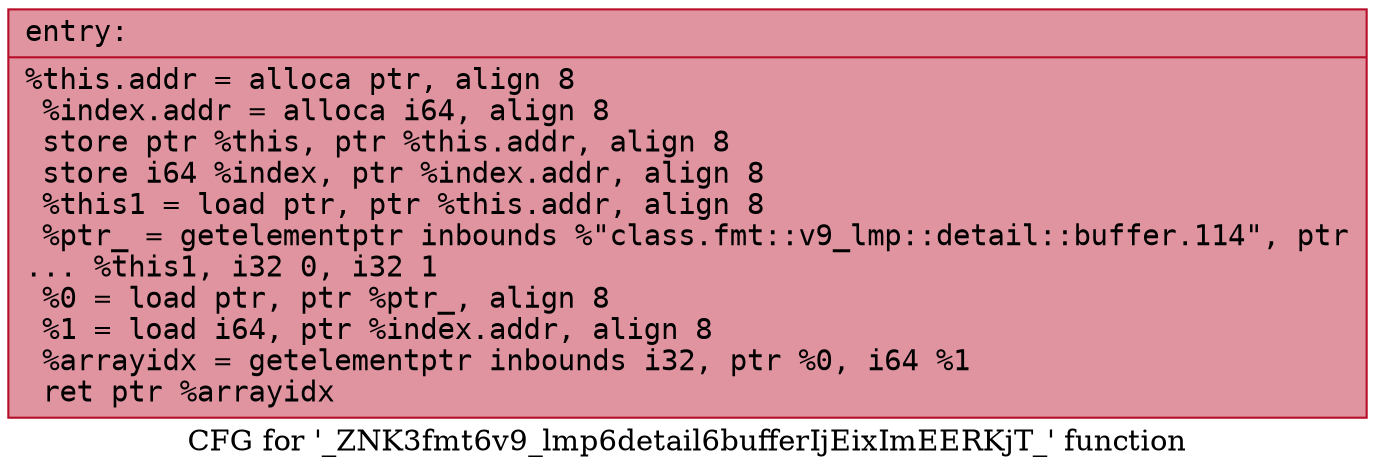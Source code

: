 digraph "CFG for '_ZNK3fmt6v9_lmp6detail6bufferIjEixImEERKjT_' function" {
	label="CFG for '_ZNK3fmt6v9_lmp6detail6bufferIjEixImEERKjT_' function";

	Node0x556bfec92af0 [shape=record,color="#b70d28ff", style=filled, fillcolor="#b70d2870" fontname="Courier",label="{entry:\l|  %this.addr = alloca ptr, align 8\l  %index.addr = alloca i64, align 8\l  store ptr %this, ptr %this.addr, align 8\l  store i64 %index, ptr %index.addr, align 8\l  %this1 = load ptr, ptr %this.addr, align 8\l  %ptr_ = getelementptr inbounds %\"class.fmt::v9_lmp::detail::buffer.114\", ptr\l... %this1, i32 0, i32 1\l  %0 = load ptr, ptr %ptr_, align 8\l  %1 = load i64, ptr %index.addr, align 8\l  %arrayidx = getelementptr inbounds i32, ptr %0, i64 %1\l  ret ptr %arrayidx\l}"];
}
